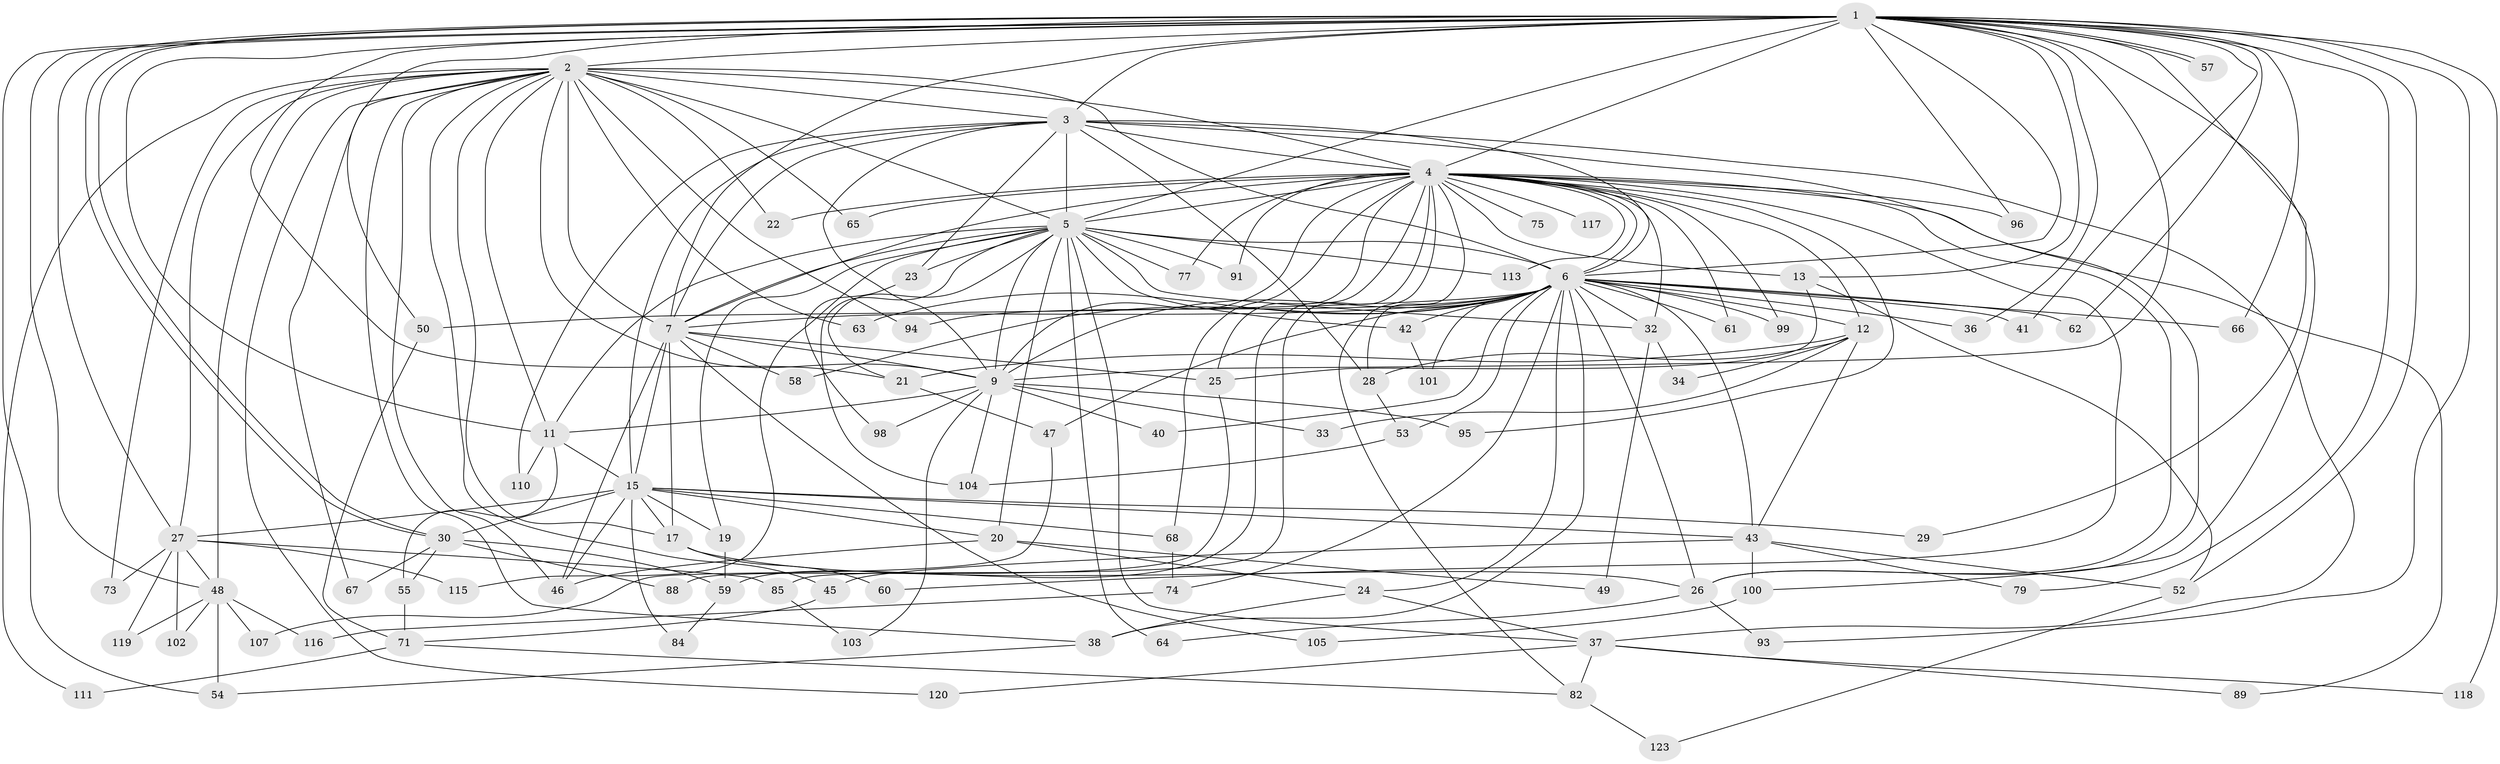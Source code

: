 // original degree distribution, {32: 0.008130081300813009, 17: 0.016260162601626018, 15: 0.024390243902439025, 33: 0.008130081300813009, 18: 0.008130081300813009, 16: 0.008130081300813009, 26: 0.008130081300813009, 7: 0.032520325203252036, 8: 0.016260162601626018, 4: 0.06504065040650407, 10: 0.008130081300813009, 5: 0.04065040650406504, 2: 0.5447154471544715, 3: 0.18699186991869918, 9: 0.016260162601626018, 6: 0.008130081300813009}
// Generated by graph-tools (version 1.1) at 2025/11/02/27/25 16:11:07]
// undirected, 92 vertices, 218 edges
graph export_dot {
graph [start="1"]
  node [color=gray90,style=filled];
  1 [super="+122"];
  2 [super="+14"];
  3 [super="+90"];
  4 [super="+10"];
  5 [super="+8"];
  6 [super="+31"];
  7 [super="+80"];
  9 [super="+51"];
  11 [super="+108"];
  12 [super="+121"];
  13 [super="+114"];
  15 [super="+16"];
  17 [super="+18"];
  19;
  20;
  21 [super="+39"];
  22;
  23;
  24;
  25 [super="+72"];
  26 [super="+78"];
  27 [super="+87"];
  28 [super="+35"];
  29;
  30 [super="+69"];
  32 [super="+109"];
  33;
  34 [super="+76"];
  36;
  37 [super="+44"];
  38 [super="+86"];
  40;
  41;
  42;
  43 [super="+70"];
  45;
  46 [super="+56"];
  47;
  48 [super="+92"];
  49;
  50;
  52;
  53;
  54 [super="+106"];
  55;
  57;
  58;
  59 [super="+81"];
  60;
  61;
  62;
  63;
  64;
  65;
  66;
  67;
  68;
  71 [super="+83"];
  73;
  74;
  75;
  77;
  79;
  82 [super="+97"];
  84;
  85;
  88;
  89;
  91;
  93;
  94;
  95;
  96;
  98;
  99;
  100;
  101;
  102;
  103;
  104 [super="+112"];
  105;
  107;
  110;
  111;
  113;
  115;
  116;
  117;
  118;
  119;
  120;
  123;
  1 -- 2;
  1 -- 3;
  1 -- 4 [weight=2];
  1 -- 5 [weight=2];
  1 -- 6;
  1 -- 7;
  1 -- 9;
  1 -- 11;
  1 -- 13;
  1 -- 21 [weight=2];
  1 -- 29;
  1 -- 30;
  1 -- 30;
  1 -- 36;
  1 -- 41;
  1 -- 50;
  1 -- 52;
  1 -- 57;
  1 -- 57;
  1 -- 62;
  1 -- 66;
  1 -- 79;
  1 -- 93;
  1 -- 96;
  1 -- 100;
  1 -- 118;
  1 -- 48;
  1 -- 27;
  1 -- 54;
  2 -- 3;
  2 -- 4 [weight=2];
  2 -- 5 [weight=3];
  2 -- 6;
  2 -- 7;
  2 -- 9;
  2 -- 27;
  2 -- 38;
  2 -- 48;
  2 -- 67;
  2 -- 73;
  2 -- 120;
  2 -- 46;
  2 -- 65;
  2 -- 11;
  2 -- 45;
  2 -- 111;
  2 -- 17;
  2 -- 22;
  2 -- 94;
  2 -- 63;
  3 -- 4 [weight=2];
  3 -- 5 [weight=2];
  3 -- 6;
  3 -- 7;
  3 -- 9;
  3 -- 15;
  3 -- 23;
  3 -- 28;
  3 -- 37;
  3 -- 110;
  3 -- 26;
  4 -- 5 [weight=4];
  4 -- 6 [weight=2];
  4 -- 7 [weight=2];
  4 -- 9 [weight=2];
  4 -- 28;
  4 -- 32;
  4 -- 60;
  4 -- 77;
  4 -- 82;
  4 -- 91;
  4 -- 95;
  4 -- 117 [weight=2];
  4 -- 65;
  4 -- 68;
  4 -- 75;
  4 -- 12;
  4 -- 13;
  4 -- 85;
  4 -- 22;
  4 -- 89;
  4 -- 25;
  4 -- 96;
  4 -- 99;
  4 -- 113;
  4 -- 59;
  4 -- 61;
  4 -- 26;
  5 -- 6 [weight=2];
  5 -- 7 [weight=2];
  5 -- 9 [weight=2];
  5 -- 11;
  5 -- 20;
  5 -- 21;
  5 -- 64;
  5 -- 77;
  5 -- 19;
  5 -- 23;
  5 -- 91;
  5 -- 37;
  5 -- 42;
  5 -- 113;
  5 -- 115;
  5 -- 104;
  5 -- 32;
  6 -- 7;
  6 -- 9;
  6 -- 12;
  6 -- 24;
  6 -- 26;
  6 -- 32;
  6 -- 36;
  6 -- 38;
  6 -- 40;
  6 -- 41;
  6 -- 42;
  6 -- 47;
  6 -- 50;
  6 -- 53;
  6 -- 58;
  6 -- 61;
  6 -- 62;
  6 -- 63;
  6 -- 66;
  6 -- 74;
  6 -- 94;
  6 -- 99;
  6 -- 101;
  6 -- 43;
  7 -- 9;
  7 -- 25;
  7 -- 58;
  7 -- 105;
  7 -- 46;
  7 -- 17;
  7 -- 15;
  9 -- 33;
  9 -- 40;
  9 -- 95;
  9 -- 98;
  9 -- 103;
  9 -- 104;
  9 -- 11;
  11 -- 15;
  11 -- 55;
  11 -- 110;
  12 -- 33;
  12 -- 34 [weight=2];
  12 -- 43;
  12 -- 28;
  12 -- 21;
  13 -- 25;
  13 -- 52;
  15 -- 17;
  15 -- 27;
  15 -- 46;
  15 -- 68;
  15 -- 84;
  15 -- 19;
  15 -- 20;
  15 -- 43;
  15 -- 29;
  15 -- 30;
  17 -- 26;
  17 -- 60;
  19 -- 59;
  20 -- 24;
  20 -- 46;
  20 -- 49;
  21 -- 47;
  23 -- 98;
  24 -- 37;
  24 -- 38;
  25 -- 88;
  26 -- 64;
  26 -- 93;
  27 -- 48;
  27 -- 73;
  27 -- 85;
  27 -- 102;
  27 -- 115;
  27 -- 119;
  28 -- 53;
  30 -- 55;
  30 -- 67;
  30 -- 88;
  30 -- 59;
  32 -- 34;
  32 -- 49;
  37 -- 82;
  37 -- 89;
  37 -- 118;
  37 -- 120;
  38 -- 54;
  42 -- 101;
  43 -- 45;
  43 -- 52;
  43 -- 79;
  43 -- 100;
  45 -- 71;
  47 -- 107;
  48 -- 54 [weight=2];
  48 -- 102;
  48 -- 107;
  48 -- 116;
  48 -- 119;
  50 -- 71;
  52 -- 123;
  53 -- 104;
  55 -- 71;
  59 -- 84;
  68 -- 74;
  71 -- 111;
  71 -- 82;
  74 -- 116;
  82 -- 123;
  85 -- 103;
  100 -- 105;
}
